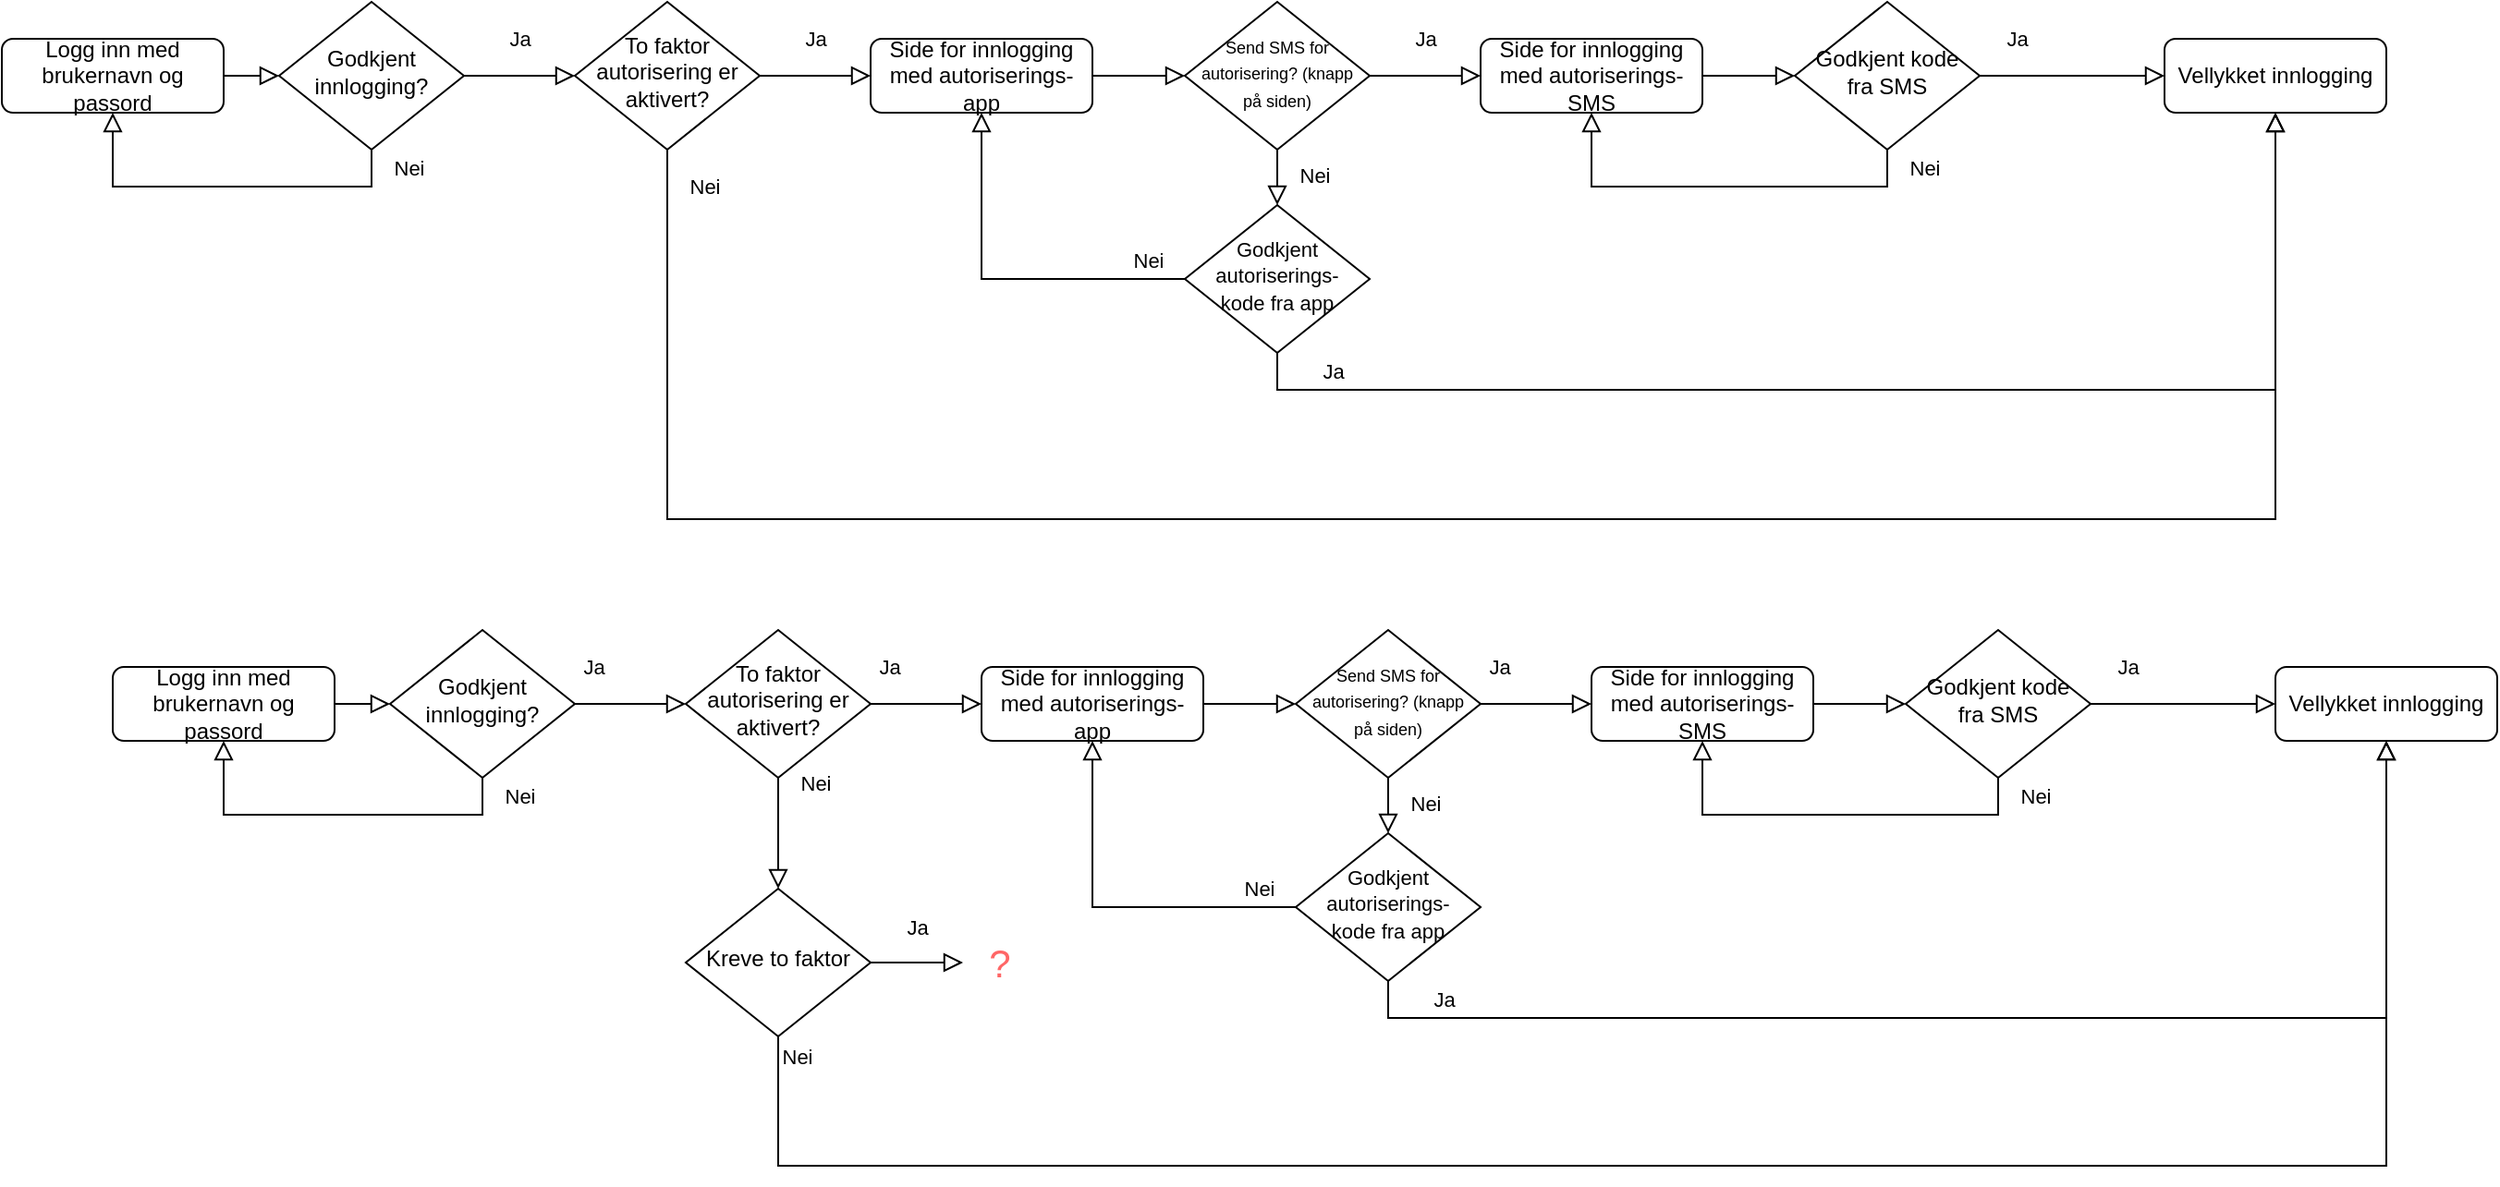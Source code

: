 <mxfile version="14.8.6" type="github">
  <diagram id="C5RBs43oDa-KdzZeNtuy" name="Page-1">
    <mxGraphModel dx="1385" dy="635" grid="1" gridSize="10" guides="1" tooltips="1" connect="1" arrows="1" fold="1" page="1" pageScale="1" pageWidth="2339" pageHeight="3300" math="0" shadow="0">
      <root>
        <mxCell id="WIyWlLk6GJQsqaUBKTNV-0" />
        <mxCell id="WIyWlLk6GJQsqaUBKTNV-1" parent="WIyWlLk6GJQsqaUBKTNV-0" />
        <mxCell id="WIyWlLk6GJQsqaUBKTNV-2" value="" style="rounded=0;html=1;jettySize=auto;orthogonalLoop=1;fontSize=11;endArrow=block;endFill=0;endSize=8;strokeWidth=1;shadow=0;labelBackgroundColor=none;edgeStyle=orthogonalEdgeStyle;" parent="WIyWlLk6GJQsqaUBKTNV-1" source="WIyWlLk6GJQsqaUBKTNV-3" target="WIyWlLk6GJQsqaUBKTNV-6" edge="1">
          <mxGeometry relative="1" as="geometry" />
        </mxCell>
        <mxCell id="WIyWlLk6GJQsqaUBKTNV-3" value="Logg inn med brukernavn og passord" style="rounded=1;whiteSpace=wrap;html=1;fontSize=12;glass=0;strokeWidth=1;shadow=0;" parent="WIyWlLk6GJQsqaUBKTNV-1" vertex="1">
          <mxGeometry x="20" y="190" width="120" height="40" as="geometry" />
        </mxCell>
        <mxCell id="WIyWlLk6GJQsqaUBKTNV-4" value="Ja" style="rounded=0;html=1;jettySize=auto;orthogonalLoop=1;fontSize=11;endArrow=block;endFill=0;endSize=8;strokeWidth=1;shadow=0;labelBackgroundColor=none;edgeStyle=orthogonalEdgeStyle;entryX=0;entryY=0.5;entryDx=0;entryDy=0;exitX=1;exitY=0.5;exitDx=0;exitDy=0;" parent="WIyWlLk6GJQsqaUBKTNV-1" source="WIyWlLk6GJQsqaUBKTNV-6" target="FbsgLhKxGdnLnTk0FxOp-0" edge="1">
          <mxGeometry y="20" relative="1" as="geometry">
            <mxPoint as="offset" />
            <mxPoint x="320" y="210" as="targetPoint" />
          </mxGeometry>
        </mxCell>
        <mxCell id="WIyWlLk6GJQsqaUBKTNV-5" value="Nei" style="edgeStyle=orthogonalEdgeStyle;rounded=0;html=1;jettySize=auto;orthogonalLoop=1;fontSize=11;endArrow=block;endFill=0;endSize=8;strokeWidth=1;shadow=0;labelBackgroundColor=none;entryX=0.5;entryY=1;entryDx=0;entryDy=0;exitX=0.5;exitY=1;exitDx=0;exitDy=0;" parent="WIyWlLk6GJQsqaUBKTNV-1" source="WIyWlLk6GJQsqaUBKTNV-6" target="WIyWlLk6GJQsqaUBKTNV-3" edge="1">
          <mxGeometry x="-0.9" y="20" relative="1" as="geometry">
            <mxPoint as="offset" />
          </mxGeometry>
        </mxCell>
        <mxCell id="WIyWlLk6GJQsqaUBKTNV-6" value="Godkjent innlogging?" style="rhombus;whiteSpace=wrap;html=1;shadow=0;fontFamily=Helvetica;fontSize=12;align=center;strokeWidth=1;spacing=6;spacingTop=-4;" parent="WIyWlLk6GJQsqaUBKTNV-1" vertex="1">
          <mxGeometry x="170" y="170" width="100" height="80" as="geometry" />
        </mxCell>
        <mxCell id="FbsgLhKxGdnLnTk0FxOp-0" value="To faktor autorisering er aktivert?" style="rhombus;whiteSpace=wrap;html=1;shadow=0;fontFamily=Helvetica;fontSize=12;align=center;strokeWidth=1;spacing=6;spacingTop=-4;" vertex="1" parent="WIyWlLk6GJQsqaUBKTNV-1">
          <mxGeometry x="330" y="170" width="100" height="80" as="geometry" />
        </mxCell>
        <mxCell id="FbsgLhKxGdnLnTk0FxOp-1" value="Ja" style="rounded=0;html=1;jettySize=auto;orthogonalLoop=1;fontSize=11;endArrow=block;endFill=0;endSize=8;strokeWidth=1;shadow=0;labelBackgroundColor=none;edgeStyle=orthogonalEdgeStyle;exitX=1;exitY=0.5;exitDx=0;exitDy=0;entryX=0;entryY=0.5;entryDx=0;entryDy=0;" edge="1" parent="WIyWlLk6GJQsqaUBKTNV-1" source="FbsgLhKxGdnLnTk0FxOp-0" target="FbsgLhKxGdnLnTk0FxOp-7">
          <mxGeometry y="20" relative="1" as="geometry">
            <mxPoint as="offset" />
            <mxPoint x="460" y="209.58" as="sourcePoint" />
            <mxPoint x="475" y="210" as="targetPoint" />
          </mxGeometry>
        </mxCell>
        <mxCell id="FbsgLhKxGdnLnTk0FxOp-6" value="Nei" style="edgeStyle=orthogonalEdgeStyle;rounded=0;html=1;jettySize=auto;orthogonalLoop=1;fontSize=11;endArrow=block;endFill=0;endSize=8;strokeWidth=1;shadow=0;labelBackgroundColor=none;exitX=0.5;exitY=1;exitDx=0;exitDy=0;entryX=0.5;entryY=1;entryDx=0;entryDy=0;" edge="1" parent="WIyWlLk6GJQsqaUBKTNV-1" source="FbsgLhKxGdnLnTk0FxOp-0" target="FbsgLhKxGdnLnTk0FxOp-24">
          <mxGeometry x="-0.969" y="20" relative="1" as="geometry">
            <mxPoint as="offset" />
            <mxPoint x="413" y="300" as="sourcePoint" />
            <mxPoint x="1010" y="410" as="targetPoint" />
            <Array as="points">
              <mxPoint x="380" y="450" />
              <mxPoint x="1250" y="450" />
            </Array>
          </mxGeometry>
        </mxCell>
        <mxCell id="FbsgLhKxGdnLnTk0FxOp-7" value="Side for innlogging med autoriserings-app" style="rounded=1;whiteSpace=wrap;html=1;fontSize=12;glass=0;strokeWidth=1;shadow=0;" vertex="1" parent="WIyWlLk6GJQsqaUBKTNV-1">
          <mxGeometry x="490" y="190" width="120" height="40" as="geometry" />
        </mxCell>
        <mxCell id="FbsgLhKxGdnLnTk0FxOp-8" value="&lt;font style=&quot;font-size: 9px&quot;&gt;Send SMS for autorisering? (knapp på siden)&lt;/font&gt;" style="rhombus;whiteSpace=wrap;html=1;shadow=0;fontFamily=Helvetica;fontSize=12;align=center;strokeWidth=1;spacing=6;spacingTop=-4;" vertex="1" parent="WIyWlLk6GJQsqaUBKTNV-1">
          <mxGeometry x="660" y="170" width="100" height="80" as="geometry" />
        </mxCell>
        <mxCell id="FbsgLhKxGdnLnTk0FxOp-9" value="" style="rounded=0;html=1;jettySize=auto;orthogonalLoop=1;fontSize=11;endArrow=block;endFill=0;endSize=8;strokeWidth=1;shadow=0;labelBackgroundColor=none;edgeStyle=orthogonalEdgeStyle;exitX=1;exitY=0.5;exitDx=0;exitDy=0;entryX=0;entryY=0.5;entryDx=0;entryDy=0;" edge="1" parent="WIyWlLk6GJQsqaUBKTNV-1" source="FbsgLhKxGdnLnTk0FxOp-7" target="FbsgLhKxGdnLnTk0FxOp-8">
          <mxGeometry relative="1" as="geometry">
            <mxPoint x="630" y="209.66" as="sourcePoint" />
            <mxPoint x="660" y="209.66" as="targetPoint" />
          </mxGeometry>
        </mxCell>
        <mxCell id="FbsgLhKxGdnLnTk0FxOp-12" value="Ja" style="rounded=0;html=1;jettySize=auto;orthogonalLoop=1;fontSize=11;endArrow=block;endFill=0;endSize=8;strokeWidth=1;shadow=0;labelBackgroundColor=none;edgeStyle=orthogonalEdgeStyle;exitX=1;exitY=0.5;exitDx=0;exitDy=0;entryX=0;entryY=0.5;entryDx=0;entryDy=0;" edge="1" parent="WIyWlLk6GJQsqaUBKTNV-1" source="FbsgLhKxGdnLnTk0FxOp-8" target="FbsgLhKxGdnLnTk0FxOp-18">
          <mxGeometry y="20" relative="1" as="geometry">
            <mxPoint as="offset" />
            <mxPoint x="770.0" y="209.66" as="sourcePoint" />
            <mxPoint x="830.0" y="209.66" as="targetPoint" />
            <Array as="points" />
          </mxGeometry>
        </mxCell>
        <mxCell id="FbsgLhKxGdnLnTk0FxOp-13" value="Nei" style="edgeStyle=orthogonalEdgeStyle;rounded=0;html=1;jettySize=auto;orthogonalLoop=1;fontSize=11;endArrow=block;endFill=0;endSize=8;strokeWidth=1;shadow=0;labelBackgroundColor=none;exitX=0.5;exitY=1;exitDx=0;exitDy=0;entryX=0.5;entryY=0;entryDx=0;entryDy=0;" edge="1" parent="WIyWlLk6GJQsqaUBKTNV-1" source="FbsgLhKxGdnLnTk0FxOp-8" target="FbsgLhKxGdnLnTk0FxOp-14">
          <mxGeometry x="-0.1" y="20" relative="1" as="geometry">
            <mxPoint as="offset" />
            <mxPoint x="709.66" y="260" as="sourcePoint" />
            <mxPoint x="709.66" y="310" as="targetPoint" />
          </mxGeometry>
        </mxCell>
        <mxCell id="FbsgLhKxGdnLnTk0FxOp-14" value="&lt;font style=&quot;font-size: 11px&quot;&gt;Godkjent autoriserings-kode fra app&lt;/font&gt;" style="rhombus;whiteSpace=wrap;html=1;shadow=0;fontFamily=Helvetica;fontSize=12;align=center;strokeWidth=1;spacing=6;spacingTop=-4;" vertex="1" parent="WIyWlLk6GJQsqaUBKTNV-1">
          <mxGeometry x="660" y="280" width="100" height="80" as="geometry" />
        </mxCell>
        <mxCell id="FbsgLhKxGdnLnTk0FxOp-16" value="Ja" style="rounded=0;html=1;jettySize=auto;orthogonalLoop=1;fontSize=11;endArrow=block;endFill=0;endSize=8;strokeWidth=1;shadow=0;labelBackgroundColor=none;edgeStyle=orthogonalEdgeStyle;exitX=0.5;exitY=1;exitDx=0;exitDy=0;entryX=0.5;entryY=1;entryDx=0;entryDy=0;" edge="1" parent="WIyWlLk6GJQsqaUBKTNV-1" source="FbsgLhKxGdnLnTk0FxOp-14" target="FbsgLhKxGdnLnTk0FxOp-24">
          <mxGeometry x="-0.859" y="10" relative="1" as="geometry">
            <mxPoint as="offset" />
            <mxPoint x="740.0" y="400" as="sourcePoint" />
            <mxPoint x="710" y="410" as="targetPoint" />
          </mxGeometry>
        </mxCell>
        <mxCell id="FbsgLhKxGdnLnTk0FxOp-17" value="Nei" style="edgeStyle=orthogonalEdgeStyle;rounded=0;html=1;jettySize=auto;orthogonalLoop=1;fontSize=11;endArrow=block;endFill=0;endSize=8;strokeWidth=1;shadow=0;labelBackgroundColor=none;exitX=0;exitY=0.5;exitDx=0;exitDy=0;entryX=0.5;entryY=1;entryDx=0;entryDy=0;" edge="1" parent="WIyWlLk6GJQsqaUBKTNV-1" source="FbsgLhKxGdnLnTk0FxOp-14" target="FbsgLhKxGdnLnTk0FxOp-7">
          <mxGeometry x="-0.8" y="-10" relative="1" as="geometry">
            <mxPoint as="offset" />
            <mxPoint x="390.0" y="260" as="sourcePoint" />
            <mxPoint x="390.0" y="310" as="targetPoint" />
          </mxGeometry>
        </mxCell>
        <mxCell id="FbsgLhKxGdnLnTk0FxOp-18" value="Side for innlogging med autoriserings-SMS" style="rounded=1;whiteSpace=wrap;html=1;fontSize=12;glass=0;strokeWidth=1;shadow=0;" vertex="1" parent="WIyWlLk6GJQsqaUBKTNV-1">
          <mxGeometry x="820" y="190" width="120" height="40" as="geometry" />
        </mxCell>
        <mxCell id="FbsgLhKxGdnLnTk0FxOp-20" value="Godkjent kode fra SMS" style="rhombus;whiteSpace=wrap;html=1;shadow=0;fontFamily=Helvetica;fontSize=12;align=center;strokeWidth=1;spacing=6;spacingTop=-4;" vertex="1" parent="WIyWlLk6GJQsqaUBKTNV-1">
          <mxGeometry x="990" y="170" width="100" height="80" as="geometry" />
        </mxCell>
        <mxCell id="FbsgLhKxGdnLnTk0FxOp-21" value="Ja" style="rounded=0;html=1;jettySize=auto;orthogonalLoop=1;fontSize=11;endArrow=block;endFill=0;endSize=8;strokeWidth=1;shadow=0;labelBackgroundColor=none;edgeStyle=orthogonalEdgeStyle;exitX=1;exitY=0.5;exitDx=0;exitDy=0;entryX=0;entryY=0.5;entryDx=0;entryDy=0;" edge="1" parent="WIyWlLk6GJQsqaUBKTNV-1" source="FbsgLhKxGdnLnTk0FxOp-20" target="FbsgLhKxGdnLnTk0FxOp-24">
          <mxGeometry x="-0.6" y="20" relative="1" as="geometry">
            <mxPoint as="offset" />
            <mxPoint x="1080.0" y="500" as="sourcePoint" />
            <mxPoint x="1110" y="400" as="targetPoint" />
          </mxGeometry>
        </mxCell>
        <mxCell id="FbsgLhKxGdnLnTk0FxOp-22" value="Nei" style="edgeStyle=orthogonalEdgeStyle;rounded=0;html=1;jettySize=auto;orthogonalLoop=1;fontSize=11;endArrow=block;endFill=0;endSize=8;strokeWidth=1;shadow=0;labelBackgroundColor=none;exitX=0.5;exitY=1;exitDx=0;exitDy=0;entryX=0.5;entryY=1;entryDx=0;entryDy=0;" edge="1" parent="WIyWlLk6GJQsqaUBKTNV-1" source="FbsgLhKxGdnLnTk0FxOp-20" target="FbsgLhKxGdnLnTk0FxOp-18">
          <mxGeometry x="-0.909" y="20" relative="1" as="geometry">
            <mxPoint as="offset" />
            <mxPoint x="730.0" y="360" as="sourcePoint" />
            <mxPoint x="880" y="250" as="targetPoint" />
          </mxGeometry>
        </mxCell>
        <mxCell id="FbsgLhKxGdnLnTk0FxOp-23" value="" style="rounded=0;html=1;jettySize=auto;orthogonalLoop=1;fontSize=11;endArrow=block;endFill=0;endSize=8;strokeWidth=1;shadow=0;labelBackgroundColor=none;edgeStyle=orthogonalEdgeStyle;exitX=1;exitY=0.5;exitDx=0;exitDy=0;entryX=0;entryY=0.5;entryDx=0;entryDy=0;" edge="1" parent="WIyWlLk6GJQsqaUBKTNV-1" source="FbsgLhKxGdnLnTk0FxOp-18" target="FbsgLhKxGdnLnTk0FxOp-20">
          <mxGeometry relative="1" as="geometry">
            <mxPoint x="960" y="209.66" as="sourcePoint" />
            <mxPoint x="990.0" y="209.66" as="targetPoint" />
          </mxGeometry>
        </mxCell>
        <mxCell id="FbsgLhKxGdnLnTk0FxOp-24" value="Vellykket innlogging" style="rounded=1;whiteSpace=wrap;html=1;fontSize=12;glass=0;strokeWidth=1;shadow=0;" vertex="1" parent="WIyWlLk6GJQsqaUBKTNV-1">
          <mxGeometry x="1190" y="190" width="120" height="40" as="geometry" />
        </mxCell>
        <mxCell id="FbsgLhKxGdnLnTk0FxOp-26" value="" style="rounded=0;html=1;jettySize=auto;orthogonalLoop=1;fontSize=11;endArrow=block;endFill=0;endSize=8;strokeWidth=1;shadow=0;labelBackgroundColor=none;edgeStyle=orthogonalEdgeStyle;" edge="1" parent="WIyWlLk6GJQsqaUBKTNV-1" source="FbsgLhKxGdnLnTk0FxOp-27" target="FbsgLhKxGdnLnTk0FxOp-30">
          <mxGeometry relative="1" as="geometry" />
        </mxCell>
        <mxCell id="FbsgLhKxGdnLnTk0FxOp-27" value="Logg inn med brukernavn og passord" style="rounded=1;whiteSpace=wrap;html=1;fontSize=12;glass=0;strokeWidth=1;shadow=0;" vertex="1" parent="WIyWlLk6GJQsqaUBKTNV-1">
          <mxGeometry x="80" y="530" width="120" height="40" as="geometry" />
        </mxCell>
        <mxCell id="FbsgLhKxGdnLnTk0FxOp-28" value="Ja" style="rounded=0;html=1;jettySize=auto;orthogonalLoop=1;fontSize=11;endArrow=block;endFill=0;endSize=8;strokeWidth=1;shadow=0;labelBackgroundColor=none;edgeStyle=orthogonalEdgeStyle;entryX=0;entryY=0.5;entryDx=0;entryDy=0;exitX=1;exitY=0.5;exitDx=0;exitDy=0;" edge="1" parent="WIyWlLk6GJQsqaUBKTNV-1" source="FbsgLhKxGdnLnTk0FxOp-30" target="FbsgLhKxGdnLnTk0FxOp-31">
          <mxGeometry x="-0.667" y="20" relative="1" as="geometry">
            <mxPoint as="offset" />
            <mxPoint x="380" y="550" as="targetPoint" />
          </mxGeometry>
        </mxCell>
        <mxCell id="FbsgLhKxGdnLnTk0FxOp-29" value="Nei" style="edgeStyle=orthogonalEdgeStyle;rounded=0;html=1;jettySize=auto;orthogonalLoop=1;fontSize=11;endArrow=block;endFill=0;endSize=8;strokeWidth=1;shadow=0;labelBackgroundColor=none;entryX=0.5;entryY=1;entryDx=0;entryDy=0;exitX=0.5;exitY=1;exitDx=0;exitDy=0;" edge="1" parent="WIyWlLk6GJQsqaUBKTNV-1" source="FbsgLhKxGdnLnTk0FxOp-30" target="FbsgLhKxGdnLnTk0FxOp-27">
          <mxGeometry x="-0.9" y="20" relative="1" as="geometry">
            <mxPoint as="offset" />
          </mxGeometry>
        </mxCell>
        <mxCell id="FbsgLhKxGdnLnTk0FxOp-30" value="Godkjent innlogging?" style="rhombus;whiteSpace=wrap;html=1;shadow=0;fontFamily=Helvetica;fontSize=12;align=center;strokeWidth=1;spacing=6;spacingTop=-4;" vertex="1" parent="WIyWlLk6GJQsqaUBKTNV-1">
          <mxGeometry x="230" y="510" width="100" height="80" as="geometry" />
        </mxCell>
        <mxCell id="FbsgLhKxGdnLnTk0FxOp-31" value="To faktor autorisering er aktivert?" style="rhombus;whiteSpace=wrap;html=1;shadow=0;fontFamily=Helvetica;fontSize=12;align=center;strokeWidth=1;spacing=6;spacingTop=-4;" vertex="1" parent="WIyWlLk6GJQsqaUBKTNV-1">
          <mxGeometry x="390" y="510" width="100" height="80" as="geometry" />
        </mxCell>
        <mxCell id="FbsgLhKxGdnLnTk0FxOp-32" value="Ja" style="rounded=0;html=1;jettySize=auto;orthogonalLoop=1;fontSize=11;endArrow=block;endFill=0;endSize=8;strokeWidth=1;shadow=0;labelBackgroundColor=none;edgeStyle=orthogonalEdgeStyle;exitX=1;exitY=0.5;exitDx=0;exitDy=0;entryX=0;entryY=0.5;entryDx=0;entryDy=0;" edge="1" parent="WIyWlLk6GJQsqaUBKTNV-1" source="FbsgLhKxGdnLnTk0FxOp-31" target="FbsgLhKxGdnLnTk0FxOp-34">
          <mxGeometry x="-0.667" y="20" relative="1" as="geometry">
            <mxPoint as="offset" />
            <mxPoint x="520" y="549.58" as="sourcePoint" />
            <mxPoint x="535" y="550" as="targetPoint" />
          </mxGeometry>
        </mxCell>
        <mxCell id="FbsgLhKxGdnLnTk0FxOp-34" value="Side for innlogging med autoriserings-app" style="rounded=1;whiteSpace=wrap;html=1;fontSize=12;glass=0;strokeWidth=1;shadow=0;" vertex="1" parent="WIyWlLk6GJQsqaUBKTNV-1">
          <mxGeometry x="550" y="530" width="120" height="40" as="geometry" />
        </mxCell>
        <mxCell id="FbsgLhKxGdnLnTk0FxOp-35" value="&lt;font style=&quot;font-size: 9px&quot;&gt;Send SMS for autorisering? (knapp på siden)&lt;/font&gt;" style="rhombus;whiteSpace=wrap;html=1;shadow=0;fontFamily=Helvetica;fontSize=12;align=center;strokeWidth=1;spacing=6;spacingTop=-4;" vertex="1" parent="WIyWlLk6GJQsqaUBKTNV-1">
          <mxGeometry x="720" y="510" width="100" height="80" as="geometry" />
        </mxCell>
        <mxCell id="FbsgLhKxGdnLnTk0FxOp-36" value="" style="rounded=0;html=1;jettySize=auto;orthogonalLoop=1;fontSize=11;endArrow=block;endFill=0;endSize=8;strokeWidth=1;shadow=0;labelBackgroundColor=none;edgeStyle=orthogonalEdgeStyle;exitX=1;exitY=0.5;exitDx=0;exitDy=0;entryX=0;entryY=0.5;entryDx=0;entryDy=0;" edge="1" parent="WIyWlLk6GJQsqaUBKTNV-1" source="FbsgLhKxGdnLnTk0FxOp-34" target="FbsgLhKxGdnLnTk0FxOp-35">
          <mxGeometry relative="1" as="geometry">
            <mxPoint x="690" y="549.66" as="sourcePoint" />
            <mxPoint x="720" y="549.66" as="targetPoint" />
          </mxGeometry>
        </mxCell>
        <mxCell id="FbsgLhKxGdnLnTk0FxOp-37" value="Ja" style="rounded=0;html=1;jettySize=auto;orthogonalLoop=1;fontSize=11;endArrow=block;endFill=0;endSize=8;strokeWidth=1;shadow=0;labelBackgroundColor=none;edgeStyle=orthogonalEdgeStyle;exitX=1;exitY=0.5;exitDx=0;exitDy=0;entryX=0;entryY=0.5;entryDx=0;entryDy=0;" edge="1" parent="WIyWlLk6GJQsqaUBKTNV-1" source="FbsgLhKxGdnLnTk0FxOp-35" target="FbsgLhKxGdnLnTk0FxOp-42">
          <mxGeometry x="-0.667" y="20" relative="1" as="geometry">
            <mxPoint as="offset" />
            <mxPoint x="830.0" y="549.66" as="sourcePoint" />
            <mxPoint x="890.0" y="549.66" as="targetPoint" />
            <Array as="points" />
          </mxGeometry>
        </mxCell>
        <mxCell id="FbsgLhKxGdnLnTk0FxOp-38" value="Nei" style="edgeStyle=orthogonalEdgeStyle;rounded=0;html=1;jettySize=auto;orthogonalLoop=1;fontSize=11;endArrow=block;endFill=0;endSize=8;strokeWidth=1;shadow=0;labelBackgroundColor=none;exitX=0.5;exitY=1;exitDx=0;exitDy=0;entryX=0.5;entryY=0;entryDx=0;entryDy=0;" edge="1" parent="WIyWlLk6GJQsqaUBKTNV-1" source="FbsgLhKxGdnLnTk0FxOp-35" target="FbsgLhKxGdnLnTk0FxOp-39">
          <mxGeometry x="-0.1" y="20" relative="1" as="geometry">
            <mxPoint as="offset" />
            <mxPoint x="769.66" y="600" as="sourcePoint" />
            <mxPoint x="769.66" y="650" as="targetPoint" />
          </mxGeometry>
        </mxCell>
        <mxCell id="FbsgLhKxGdnLnTk0FxOp-39" value="&lt;font style=&quot;font-size: 11px&quot;&gt;Godkjent autoriserings-kode fra app&lt;/font&gt;" style="rhombus;whiteSpace=wrap;html=1;shadow=0;fontFamily=Helvetica;fontSize=12;align=center;strokeWidth=1;spacing=6;spacingTop=-4;" vertex="1" parent="WIyWlLk6GJQsqaUBKTNV-1">
          <mxGeometry x="720" y="620" width="100" height="80" as="geometry" />
        </mxCell>
        <mxCell id="FbsgLhKxGdnLnTk0FxOp-40" value="Ja" style="rounded=0;html=1;jettySize=auto;orthogonalLoop=1;fontSize=11;endArrow=block;endFill=0;endSize=8;strokeWidth=1;shadow=0;labelBackgroundColor=none;edgeStyle=orthogonalEdgeStyle;exitX=0.5;exitY=1;exitDx=0;exitDy=0;entryX=0.5;entryY=1;entryDx=0;entryDy=0;" edge="1" parent="WIyWlLk6GJQsqaUBKTNV-1" source="FbsgLhKxGdnLnTk0FxOp-39" target="FbsgLhKxGdnLnTk0FxOp-47">
          <mxGeometry x="-0.859" y="10" relative="1" as="geometry">
            <mxPoint as="offset" />
            <mxPoint x="800.0" y="740" as="sourcePoint" />
            <mxPoint x="770" y="750" as="targetPoint" />
          </mxGeometry>
        </mxCell>
        <mxCell id="FbsgLhKxGdnLnTk0FxOp-41" value="Nei" style="edgeStyle=orthogonalEdgeStyle;rounded=0;html=1;jettySize=auto;orthogonalLoop=1;fontSize=11;endArrow=block;endFill=0;endSize=8;strokeWidth=1;shadow=0;labelBackgroundColor=none;exitX=0;exitY=0.5;exitDx=0;exitDy=0;entryX=0.5;entryY=1;entryDx=0;entryDy=0;" edge="1" parent="WIyWlLk6GJQsqaUBKTNV-1" source="FbsgLhKxGdnLnTk0FxOp-39" target="FbsgLhKxGdnLnTk0FxOp-34">
          <mxGeometry x="-0.8" y="-10" relative="1" as="geometry">
            <mxPoint as="offset" />
            <mxPoint x="450.0" y="600" as="sourcePoint" />
            <mxPoint x="450.0" y="650" as="targetPoint" />
          </mxGeometry>
        </mxCell>
        <mxCell id="FbsgLhKxGdnLnTk0FxOp-42" value="Side for innlogging med autoriserings-SMS" style="rounded=1;whiteSpace=wrap;html=1;fontSize=12;glass=0;strokeWidth=1;shadow=0;" vertex="1" parent="WIyWlLk6GJQsqaUBKTNV-1">
          <mxGeometry x="880" y="530" width="120" height="40" as="geometry" />
        </mxCell>
        <mxCell id="FbsgLhKxGdnLnTk0FxOp-43" value="Godkjent kode fra SMS" style="rhombus;whiteSpace=wrap;html=1;shadow=0;fontFamily=Helvetica;fontSize=12;align=center;strokeWidth=1;spacing=6;spacingTop=-4;" vertex="1" parent="WIyWlLk6GJQsqaUBKTNV-1">
          <mxGeometry x="1050" y="510" width="100" height="80" as="geometry" />
        </mxCell>
        <mxCell id="FbsgLhKxGdnLnTk0FxOp-44" value="Ja" style="rounded=0;html=1;jettySize=auto;orthogonalLoop=1;fontSize=11;endArrow=block;endFill=0;endSize=8;strokeWidth=1;shadow=0;labelBackgroundColor=none;edgeStyle=orthogonalEdgeStyle;exitX=1;exitY=0.5;exitDx=0;exitDy=0;entryX=0;entryY=0.5;entryDx=0;entryDy=0;" edge="1" parent="WIyWlLk6GJQsqaUBKTNV-1" source="FbsgLhKxGdnLnTk0FxOp-43" target="FbsgLhKxGdnLnTk0FxOp-47">
          <mxGeometry x="-0.6" y="20" relative="1" as="geometry">
            <mxPoint as="offset" />
            <mxPoint x="1140.0" y="840" as="sourcePoint" />
            <mxPoint x="1170" y="740" as="targetPoint" />
          </mxGeometry>
        </mxCell>
        <mxCell id="FbsgLhKxGdnLnTk0FxOp-45" value="Nei" style="edgeStyle=orthogonalEdgeStyle;rounded=0;html=1;jettySize=auto;orthogonalLoop=1;fontSize=11;endArrow=block;endFill=0;endSize=8;strokeWidth=1;shadow=0;labelBackgroundColor=none;exitX=0.5;exitY=1;exitDx=0;exitDy=0;entryX=0.5;entryY=1;entryDx=0;entryDy=0;" edge="1" parent="WIyWlLk6GJQsqaUBKTNV-1" source="FbsgLhKxGdnLnTk0FxOp-43" target="FbsgLhKxGdnLnTk0FxOp-42">
          <mxGeometry x="-0.909" y="20" relative="1" as="geometry">
            <mxPoint as="offset" />
            <mxPoint x="790.0" y="700" as="sourcePoint" />
            <mxPoint x="940" y="590" as="targetPoint" />
          </mxGeometry>
        </mxCell>
        <mxCell id="FbsgLhKxGdnLnTk0FxOp-46" value="" style="rounded=0;html=1;jettySize=auto;orthogonalLoop=1;fontSize=11;endArrow=block;endFill=0;endSize=8;strokeWidth=1;shadow=0;labelBackgroundColor=none;edgeStyle=orthogonalEdgeStyle;exitX=1;exitY=0.5;exitDx=0;exitDy=0;entryX=0;entryY=0.5;entryDx=0;entryDy=0;" edge="1" parent="WIyWlLk6GJQsqaUBKTNV-1" source="FbsgLhKxGdnLnTk0FxOp-42" target="FbsgLhKxGdnLnTk0FxOp-43">
          <mxGeometry relative="1" as="geometry">
            <mxPoint x="1020" y="549.66" as="sourcePoint" />
            <mxPoint x="1050.0" y="549.66" as="targetPoint" />
          </mxGeometry>
        </mxCell>
        <mxCell id="FbsgLhKxGdnLnTk0FxOp-47" value="Vellykket innlogging" style="rounded=1;whiteSpace=wrap;html=1;fontSize=12;glass=0;strokeWidth=1;shadow=0;" vertex="1" parent="WIyWlLk6GJQsqaUBKTNV-1">
          <mxGeometry x="1250" y="530" width="120" height="40" as="geometry" />
        </mxCell>
        <mxCell id="FbsgLhKxGdnLnTk0FxOp-48" value="Kreve to faktor" style="rhombus;whiteSpace=wrap;html=1;shadow=0;fontFamily=Helvetica;fontSize=12;align=center;strokeWidth=1;spacing=6;spacingTop=-4;" vertex="1" parent="WIyWlLk6GJQsqaUBKTNV-1">
          <mxGeometry x="390" y="650" width="100" height="80" as="geometry" />
        </mxCell>
        <mxCell id="FbsgLhKxGdnLnTk0FxOp-49" value="Nei" style="edgeStyle=orthogonalEdgeStyle;rounded=0;html=1;jettySize=auto;orthogonalLoop=1;fontSize=11;endArrow=block;endFill=0;endSize=8;strokeWidth=1;shadow=0;labelBackgroundColor=none;entryX=0.5;entryY=0;entryDx=0;entryDy=0;exitX=0.5;exitY=1;exitDx=0;exitDy=0;" edge="1" parent="WIyWlLk6GJQsqaUBKTNV-1" source="FbsgLhKxGdnLnTk0FxOp-31" target="FbsgLhKxGdnLnTk0FxOp-48">
          <mxGeometry x="-0.9" y="20" relative="1" as="geometry">
            <mxPoint as="offset" />
            <mxPoint x="430" y="630" as="sourcePoint" />
            <mxPoint x="290" y="610" as="targetPoint" />
          </mxGeometry>
        </mxCell>
        <mxCell id="FbsgLhKxGdnLnTk0FxOp-50" value="Ja" style="rounded=0;html=1;jettySize=auto;orthogonalLoop=1;fontSize=11;endArrow=block;endFill=0;endSize=8;strokeWidth=1;shadow=0;labelBackgroundColor=none;edgeStyle=orthogonalEdgeStyle;exitX=1;exitY=0.5;exitDx=0;exitDy=0;" edge="1" parent="WIyWlLk6GJQsqaUBKTNV-1" source="FbsgLhKxGdnLnTk0FxOp-48">
          <mxGeometry y="20" relative="1" as="geometry">
            <mxPoint as="offset" />
            <mxPoint x="500" y="560" as="sourcePoint" />
            <mxPoint x="540" y="690" as="targetPoint" />
          </mxGeometry>
        </mxCell>
        <mxCell id="FbsgLhKxGdnLnTk0FxOp-51" value="Nei" style="edgeStyle=orthogonalEdgeStyle;rounded=0;html=1;jettySize=auto;orthogonalLoop=1;fontSize=11;endArrow=block;endFill=0;endSize=8;strokeWidth=1;shadow=0;labelBackgroundColor=none;entryX=0.5;entryY=1;entryDx=0;entryDy=0;exitX=0.5;exitY=1;exitDx=0;exitDy=0;" edge="1" parent="WIyWlLk6GJQsqaUBKTNV-1" source="FbsgLhKxGdnLnTk0FxOp-48" target="FbsgLhKxGdnLnTk0FxOp-47">
          <mxGeometry x="-0.982" y="10" relative="1" as="geometry">
            <mxPoint as="offset" />
            <mxPoint x="439.58" y="770" as="sourcePoint" />
            <mxPoint x="439.58" y="800" as="targetPoint" />
            <Array as="points">
              <mxPoint x="440" y="800" />
              <mxPoint x="1310" y="800" />
            </Array>
          </mxGeometry>
        </mxCell>
        <mxCell id="FbsgLhKxGdnLnTk0FxOp-52" value="&lt;font style=&quot;font-size: 21px&quot; color=&quot;#ff6666&quot;&gt;?&lt;/font&gt;" style="text;html=1;strokeColor=none;fillColor=none;align=center;verticalAlign=middle;whiteSpace=wrap;rounded=0;" vertex="1" parent="WIyWlLk6GJQsqaUBKTNV-1">
          <mxGeometry x="540" y="680" width="40" height="20" as="geometry" />
        </mxCell>
      </root>
    </mxGraphModel>
  </diagram>
</mxfile>
